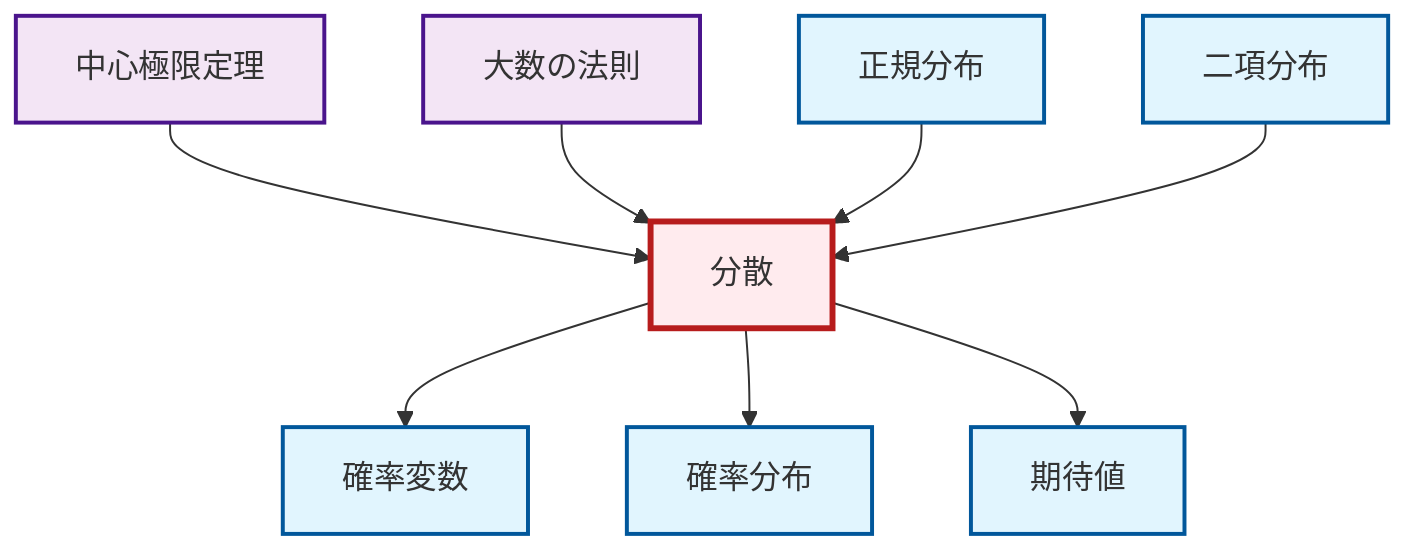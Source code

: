 graph TD
    classDef definition fill:#e1f5fe,stroke:#01579b,stroke-width:2px
    classDef theorem fill:#f3e5f5,stroke:#4a148c,stroke-width:2px
    classDef axiom fill:#fff3e0,stroke:#e65100,stroke-width:2px
    classDef example fill:#e8f5e9,stroke:#1b5e20,stroke-width:2px
    classDef current fill:#ffebee,stroke:#b71c1c,stroke-width:3px
    def-expectation["期待値"]:::definition
    def-binomial-distribution["二項分布"]:::definition
    def-normal-distribution["正規分布"]:::definition
    thm-law-of-large-numbers["大数の法則"]:::theorem
    def-probability-distribution["確率分布"]:::definition
    def-random-variable["確率変数"]:::definition
    thm-central-limit["中心極限定理"]:::theorem
    def-variance["分散"]:::definition
    def-variance --> def-random-variable
    def-variance --> def-probability-distribution
    thm-central-limit --> def-variance
    thm-law-of-large-numbers --> def-variance
    def-variance --> def-expectation
    def-normal-distribution --> def-variance
    def-binomial-distribution --> def-variance
    class def-variance current